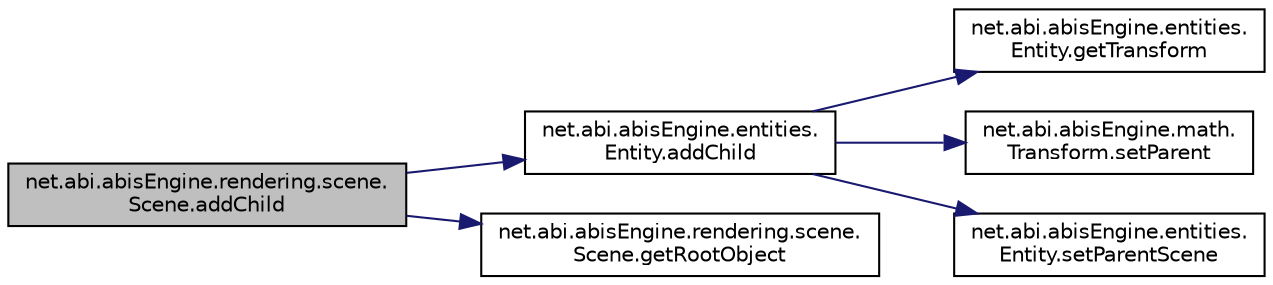 digraph "net.abi.abisEngine.rendering.scene.Scene.addChild"
{
 // LATEX_PDF_SIZE
  edge [fontname="Helvetica",fontsize="10",labelfontname="Helvetica",labelfontsize="10"];
  node [fontname="Helvetica",fontsize="10",shape=record];
  rankdir="LR";
  Node1 [label="net.abi.abisEngine.rendering.scene.\lScene.addChild",height=0.2,width=0.4,color="black", fillcolor="grey75", style="filled", fontcolor="black",tooltip=" "];
  Node1 -> Node2 [color="midnightblue",fontsize="10",style="solid",fontname="Helvetica"];
  Node2 [label="net.abi.abisEngine.entities.\lEntity.addChild",height=0.2,width=0.4,color="black", fillcolor="white", style="filled",URL="$d0/d36/classnet_1_1abi_1_1abis_engine_1_1entities_1_1_entity.html#a116cc9d2792992c926be2cf3ca9f288b",tooltip=" "];
  Node2 -> Node3 [color="midnightblue",fontsize="10",style="solid",fontname="Helvetica"];
  Node3 [label="net.abi.abisEngine.entities.\lEntity.getTransform",height=0.2,width=0.4,color="black", fillcolor="white", style="filled",URL="$d0/d36/classnet_1_1abi_1_1abis_engine_1_1entities_1_1_entity.html#ac55898ab885b84dcbe9a1258999bda11",tooltip=" "];
  Node2 -> Node4 [color="midnightblue",fontsize="10",style="solid",fontname="Helvetica"];
  Node4 [label="net.abi.abisEngine.math.\lTransform.setParent",height=0.2,width=0.4,color="black", fillcolor="white", style="filled",URL="$db/d33/classnet_1_1abi_1_1abis_engine_1_1math_1_1_transform.html#ab50562a4b8c2867498bb552e38565078",tooltip=" "];
  Node2 -> Node5 [color="midnightblue",fontsize="10",style="solid",fontname="Helvetica"];
  Node5 [label="net.abi.abisEngine.entities.\lEntity.setParentScene",height=0.2,width=0.4,color="black", fillcolor="white", style="filled",URL="$d0/d36/classnet_1_1abi_1_1abis_engine_1_1entities_1_1_entity.html#a9711bba175419a6e19eb9c8ddc146958",tooltip=" "];
  Node1 -> Node6 [color="midnightblue",fontsize="10",style="solid",fontname="Helvetica"];
  Node6 [label="net.abi.abisEngine.rendering.scene.\lScene.getRootObject",height=0.2,width=0.4,color="black", fillcolor="white", style="filled",URL="$d4/d7f/classnet_1_1abi_1_1abis_engine_1_1rendering_1_1scene_1_1_scene.html#ab7ec4091b5e575de8a70ab7642df9f02",tooltip=" "];
}
